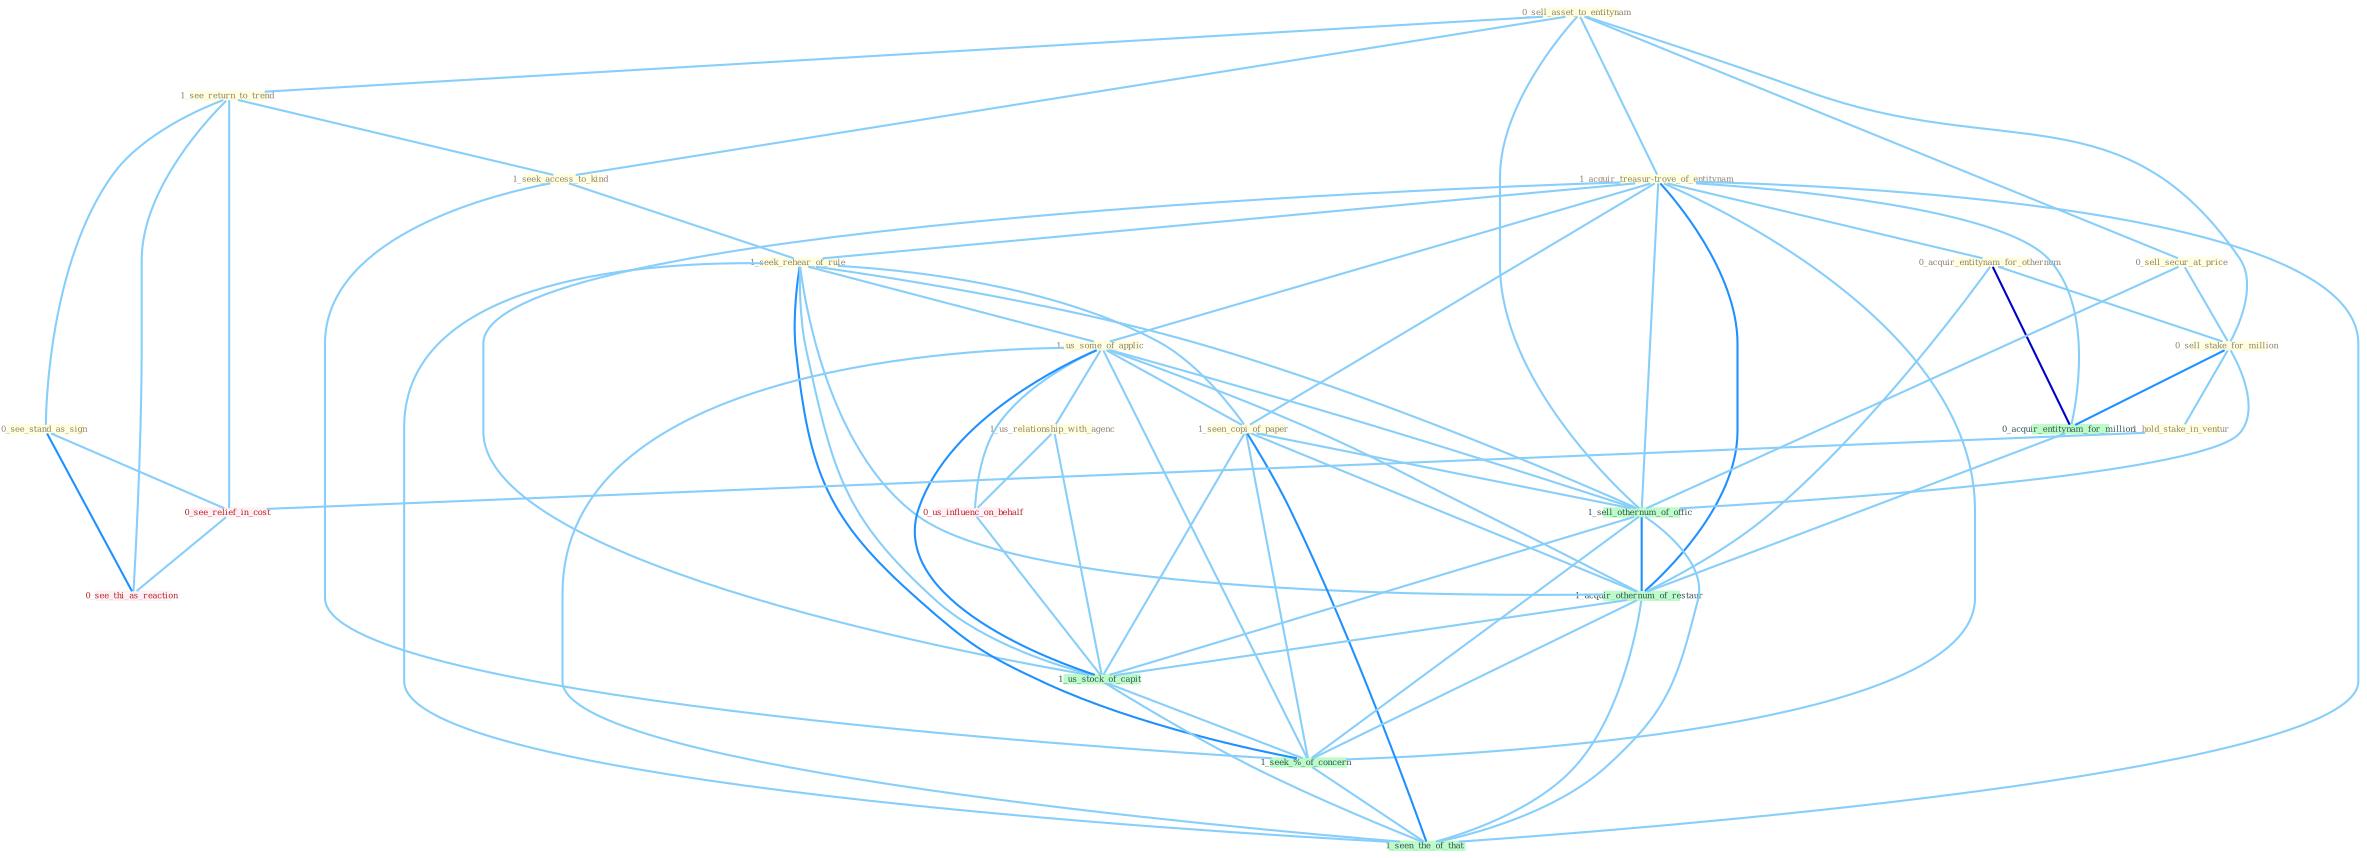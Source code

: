 Graph G{ 
    node
    [shape=polygon,style=filled,width=.5,height=.06,color="#BDFCC9",fixedsize=true,fontsize=4,
    fontcolor="#2f4f4f"];
    {node
    [color="#ffffe0", fontcolor="#8b7d6b"] "0_sell_asset_to_entitynam " "1_see_return_to_trend " "1_seek_access_to_kind " "0_see_stand_as_sign " "1_acquir_treasur-trove_of_entitynam " "1_seek_rehear_of_rule " "1_us_some_of_applic " "1_us_relationship_with_agenc " "0_acquir_entitynam_for_othernum " "0_sell_secur_at_price " "0_sell_stake_for_million " "1_seen_copi_of_paper " "1_hold_stake_in_ventur "}
{node [color="#fff0f5", fontcolor="#b22222"] "0_us_influenc_on_behalf " "0_see_relief_in_cost " "0_see_thi_as_reaction "}
edge [color="#B0E2FF"];

	"0_sell_asset_to_entitynam " -- "1_see_return_to_trend " [w="1", color="#87cefa" ];
	"0_sell_asset_to_entitynam " -- "1_seek_access_to_kind " [w="1", color="#87cefa" ];
	"0_sell_asset_to_entitynam " -- "1_acquir_treasur-trove_of_entitynam " [w="1", color="#87cefa" ];
	"0_sell_asset_to_entitynam " -- "0_sell_secur_at_price " [w="1", color="#87cefa" ];
	"0_sell_asset_to_entitynam " -- "0_sell_stake_for_million " [w="1", color="#87cefa" ];
	"0_sell_asset_to_entitynam " -- "1_sell_othernum_of_offic " [w="1", color="#87cefa" ];
	"1_see_return_to_trend " -- "1_seek_access_to_kind " [w="1", color="#87cefa" ];
	"1_see_return_to_trend " -- "0_see_stand_as_sign " [w="1", color="#87cefa" ];
	"1_see_return_to_trend " -- "0_see_relief_in_cost " [w="1", color="#87cefa" ];
	"1_see_return_to_trend " -- "0_see_thi_as_reaction " [w="1", color="#87cefa" ];
	"1_seek_access_to_kind " -- "1_seek_rehear_of_rule " [w="1", color="#87cefa" ];
	"1_seek_access_to_kind " -- "1_seek_%_of_concern " [w="1", color="#87cefa" ];
	"0_see_stand_as_sign " -- "0_see_relief_in_cost " [w="1", color="#87cefa" ];
	"0_see_stand_as_sign " -- "0_see_thi_as_reaction " [w="2", color="#1e90ff" , len=0.8];
	"1_acquir_treasur-trove_of_entitynam " -- "1_seek_rehear_of_rule " [w="1", color="#87cefa" ];
	"1_acquir_treasur-trove_of_entitynam " -- "1_us_some_of_applic " [w="1", color="#87cefa" ];
	"1_acquir_treasur-trove_of_entitynam " -- "0_acquir_entitynam_for_othernum " [w="1", color="#87cefa" ];
	"1_acquir_treasur-trove_of_entitynam " -- "1_seen_copi_of_paper " [w="1", color="#87cefa" ];
	"1_acquir_treasur-trove_of_entitynam " -- "0_acquir_entitynam_for_million " [w="1", color="#87cefa" ];
	"1_acquir_treasur-trove_of_entitynam " -- "1_sell_othernum_of_offic " [w="1", color="#87cefa" ];
	"1_acquir_treasur-trove_of_entitynam " -- "1_acquir_othernum_of_restaur " [w="2", color="#1e90ff" , len=0.8];
	"1_acquir_treasur-trove_of_entitynam " -- "1_us_stock_of_capit " [w="1", color="#87cefa" ];
	"1_acquir_treasur-trove_of_entitynam " -- "1_seek_%_of_concern " [w="1", color="#87cefa" ];
	"1_acquir_treasur-trove_of_entitynam " -- "1_seen_the_of_that " [w="1", color="#87cefa" ];
	"1_seek_rehear_of_rule " -- "1_us_some_of_applic " [w="1", color="#87cefa" ];
	"1_seek_rehear_of_rule " -- "1_seen_copi_of_paper " [w="1", color="#87cefa" ];
	"1_seek_rehear_of_rule " -- "1_sell_othernum_of_offic " [w="1", color="#87cefa" ];
	"1_seek_rehear_of_rule " -- "1_acquir_othernum_of_restaur " [w="1", color="#87cefa" ];
	"1_seek_rehear_of_rule " -- "1_us_stock_of_capit " [w="1", color="#87cefa" ];
	"1_seek_rehear_of_rule " -- "1_seek_%_of_concern " [w="2", color="#1e90ff" , len=0.8];
	"1_seek_rehear_of_rule " -- "1_seen_the_of_that " [w="1", color="#87cefa" ];
	"1_us_some_of_applic " -- "1_us_relationship_with_agenc " [w="1", color="#87cefa" ];
	"1_us_some_of_applic " -- "1_seen_copi_of_paper " [w="1", color="#87cefa" ];
	"1_us_some_of_applic " -- "1_sell_othernum_of_offic " [w="1", color="#87cefa" ];
	"1_us_some_of_applic " -- "0_us_influenc_on_behalf " [w="1", color="#87cefa" ];
	"1_us_some_of_applic " -- "1_acquir_othernum_of_restaur " [w="1", color="#87cefa" ];
	"1_us_some_of_applic " -- "1_us_stock_of_capit " [w="2", color="#1e90ff" , len=0.8];
	"1_us_some_of_applic " -- "1_seek_%_of_concern " [w="1", color="#87cefa" ];
	"1_us_some_of_applic " -- "1_seen_the_of_that " [w="1", color="#87cefa" ];
	"1_us_relationship_with_agenc " -- "0_us_influenc_on_behalf " [w="1", color="#87cefa" ];
	"1_us_relationship_with_agenc " -- "1_us_stock_of_capit " [w="1", color="#87cefa" ];
	"0_acquir_entitynam_for_othernum " -- "0_sell_stake_for_million " [w="1", color="#87cefa" ];
	"0_acquir_entitynam_for_othernum " -- "0_acquir_entitynam_for_million " [w="3", color="#0000cd" , len=0.6];
	"0_acquir_entitynam_for_othernum " -- "1_acquir_othernum_of_restaur " [w="1", color="#87cefa" ];
	"0_sell_secur_at_price " -- "0_sell_stake_for_million " [w="1", color="#87cefa" ];
	"0_sell_secur_at_price " -- "1_sell_othernum_of_offic " [w="1", color="#87cefa" ];
	"0_sell_stake_for_million " -- "1_hold_stake_in_ventur " [w="1", color="#87cefa" ];
	"0_sell_stake_for_million " -- "0_acquir_entitynam_for_million " [w="2", color="#1e90ff" , len=0.8];
	"0_sell_stake_for_million " -- "1_sell_othernum_of_offic " [w="1", color="#87cefa" ];
	"1_seen_copi_of_paper " -- "1_sell_othernum_of_offic " [w="1", color="#87cefa" ];
	"1_seen_copi_of_paper " -- "1_acquir_othernum_of_restaur " [w="1", color="#87cefa" ];
	"1_seen_copi_of_paper " -- "1_us_stock_of_capit " [w="1", color="#87cefa" ];
	"1_seen_copi_of_paper " -- "1_seek_%_of_concern " [w="1", color="#87cefa" ];
	"1_seen_copi_of_paper " -- "1_seen_the_of_that " [w="2", color="#1e90ff" , len=0.8];
	"1_hold_stake_in_ventur " -- "0_see_relief_in_cost " [w="1", color="#87cefa" ];
	"0_acquir_entitynam_for_million " -- "1_acquir_othernum_of_restaur " [w="1", color="#87cefa" ];
	"1_sell_othernum_of_offic " -- "1_acquir_othernum_of_restaur " [w="2", color="#1e90ff" , len=0.8];
	"1_sell_othernum_of_offic " -- "1_us_stock_of_capit " [w="1", color="#87cefa" ];
	"1_sell_othernum_of_offic " -- "1_seek_%_of_concern " [w="1", color="#87cefa" ];
	"1_sell_othernum_of_offic " -- "1_seen_the_of_that " [w="1", color="#87cefa" ];
	"0_us_influenc_on_behalf " -- "1_us_stock_of_capit " [w="1", color="#87cefa" ];
	"0_see_relief_in_cost " -- "0_see_thi_as_reaction " [w="1", color="#87cefa" ];
	"1_acquir_othernum_of_restaur " -- "1_us_stock_of_capit " [w="1", color="#87cefa" ];
	"1_acquir_othernum_of_restaur " -- "1_seek_%_of_concern " [w="1", color="#87cefa" ];
	"1_acquir_othernum_of_restaur " -- "1_seen_the_of_that " [w="1", color="#87cefa" ];
	"1_us_stock_of_capit " -- "1_seek_%_of_concern " [w="1", color="#87cefa" ];
	"1_us_stock_of_capit " -- "1_seen_the_of_that " [w="1", color="#87cefa" ];
	"1_seek_%_of_concern " -- "1_seen_the_of_that " [w="1", color="#87cefa" ];
}